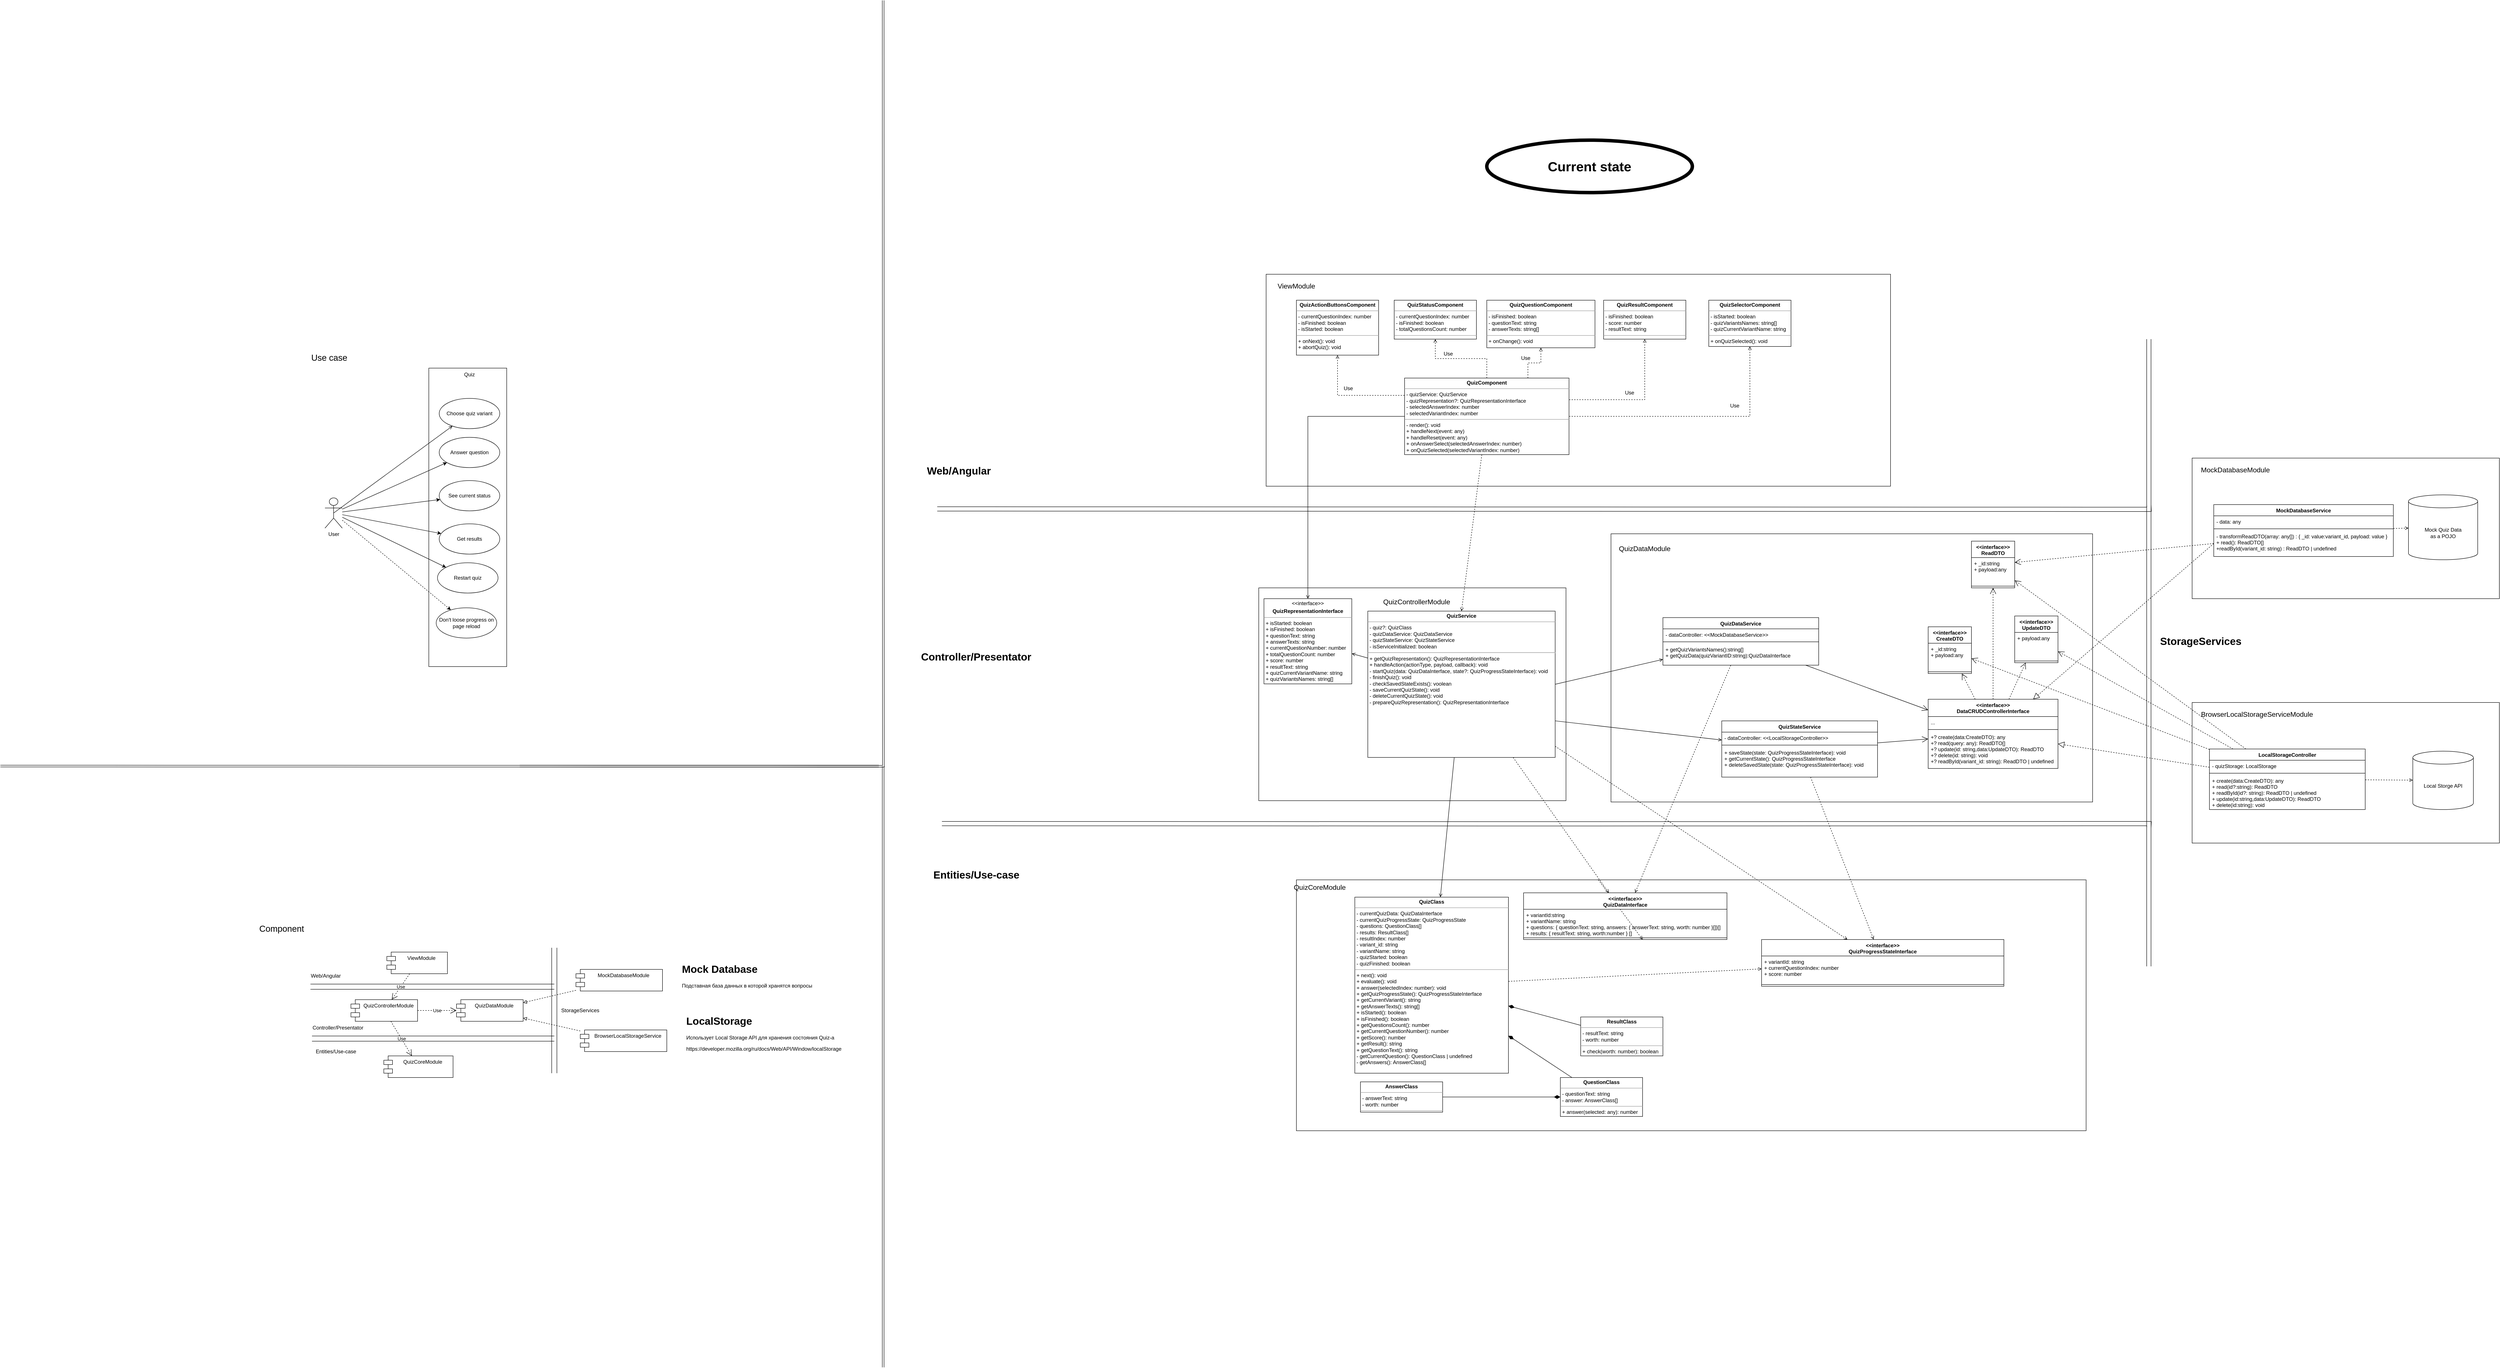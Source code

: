 <mxfile version="16.0.2" type="device"><diagram id="C5RBs43oDa-KdzZeNtuy" name="Page-1"><mxGraphModel dx="5511" dy="4924" grid="1" gridSize="10" guides="1" tooltips="1" connect="1" arrows="1" fold="1" page="1" pageScale="1" pageWidth="827" pageHeight="1169" math="0" shadow="0"><root><mxCell id="WIyWlLk6GJQsqaUBKTNV-0"/><mxCell id="WIyWlLk6GJQsqaUBKTNV-1" parent="WIyWlLk6GJQsqaUBKTNV-0"/><mxCell id="krKMN-27ZoeedtAqMsx0-0" value="" style="rounded=0;whiteSpace=wrap;html=1;fillColor=none;" parent="WIyWlLk6GJQsqaUBKTNV-1" vertex="1"><mxGeometry x="1795" y="703" width="1825" height="580" as="geometry"/></mxCell><mxCell id="zUhXI33VzuTcigLfl5Ie-4" value="" style="html=1;" parent="WIyWlLk6GJQsqaUBKTNV-1" vertex="1"><mxGeometry x="-210" y="-480" width="180" height="690" as="geometry"/></mxCell><mxCell id="fDNVOTHXkjGpFK7eeOmZ-2" style="rounded=0;orthogonalLoop=1;jettySize=auto;html=1;" parent="WIyWlLk6GJQsqaUBKTNV-1" source="zUhXI33VzuTcigLfl5Ie-1" target="fDNVOTHXkjGpFK7eeOmZ-1" edge="1"><mxGeometry relative="1" as="geometry"/></mxCell><mxCell id="fDNVOTHXkjGpFK7eeOmZ-4" style="edgeStyle=none;rounded=0;orthogonalLoop=1;jettySize=auto;html=1;endArrow=classic;endFill=1;" parent="WIyWlLk6GJQsqaUBKTNV-1" source="zUhXI33VzuTcigLfl5Ie-1" target="fDNVOTHXkjGpFK7eeOmZ-3" edge="1"><mxGeometry relative="1" as="geometry"/></mxCell><mxCell id="fDNVOTHXkjGpFK7eeOmZ-6" style="edgeStyle=none;rounded=0;orthogonalLoop=1;jettySize=auto;html=1;endArrow=classic;endFill=1;" parent="WIyWlLk6GJQsqaUBKTNV-1" source="zUhXI33VzuTcigLfl5Ie-1" target="fDNVOTHXkjGpFK7eeOmZ-5" edge="1"><mxGeometry relative="1" as="geometry"/></mxCell><mxCell id="fDNVOTHXkjGpFK7eeOmZ-37" style="edgeStyle=none;rounded=0;orthogonalLoop=1;jettySize=auto;html=1;exitX=0.5;exitY=0.5;exitDx=0;exitDy=0;exitPerimeter=0;fontSize=12;endArrow=open;endFill=0;" parent="WIyWlLk6GJQsqaUBKTNV-1" source="zUhXI33VzuTcigLfl5Ie-1" target="fDNVOTHXkjGpFK7eeOmZ-36" edge="1"><mxGeometry relative="1" as="geometry"/></mxCell><mxCell id="zUhXI33VzuTcigLfl5Ie-1" value="User" style="shape=umlActor;verticalLabelPosition=bottom;verticalAlign=top;html=1;" parent="WIyWlLk6GJQsqaUBKTNV-1" vertex="1"><mxGeometry x="-450" y="-180" width="40" height="70" as="geometry"/></mxCell><mxCell id="zUhXI33VzuTcigLfl5Ie-5" value="Quiz" style="text;html=1;strokeColor=none;fillColor=none;align=center;verticalAlign=middle;whiteSpace=wrap;rounded=0;" parent="WIyWlLk6GJQsqaUBKTNV-1" vertex="1"><mxGeometry x="-146" y="-480" width="60" height="30" as="geometry"/></mxCell><mxCell id="zUhXI33VzuTcigLfl5Ie-6" value="Answer question" style="ellipse;whiteSpace=wrap;html=1;" parent="WIyWlLk6GJQsqaUBKTNV-1" vertex="1"><mxGeometry x="-186" y="-320" width="140" height="70" as="geometry"/></mxCell><mxCell id="zUhXI33VzuTcigLfl5Ie-10" style="rounded=0;orthogonalLoop=1;jettySize=auto;html=1;endArrow=classic;endFill=1;" parent="WIyWlLk6GJQsqaUBKTNV-1" source="zUhXI33VzuTcigLfl5Ie-1" target="zUhXI33VzuTcigLfl5Ie-6" edge="1"><mxGeometry relative="1" as="geometry"/></mxCell><mxCell id="zUhXI33VzuTcigLfl5Ie-13" value="Use case" style="text;html=1;strokeColor=none;fillColor=none;align=center;verticalAlign=middle;whiteSpace=wrap;rounded=0;fontSize=20;" parent="WIyWlLk6GJQsqaUBKTNV-1" vertex="1"><mxGeometry x="-510" y="-520" width="140" height="30" as="geometry"/></mxCell><mxCell id="zUhXI33VzuTcigLfl5Ie-14" value="" style="shape=link;html=1;rounded=0;fontSize=20;endArrow=open;endFill=0;width=-4;" parent="WIyWlLk6GJQsqaUBKTNV-1" edge="1"><mxGeometry width="100" relative="1" as="geometry"><mxPoint y="440" as="sourcePoint"/><mxPoint x="830" y="440" as="targetPoint"/></mxGeometry></mxCell><mxCell id="zUhXI33VzuTcigLfl5Ie-15" value="" style="shape=link;html=1;rounded=0;fontSize=20;endArrow=open;endFill=0;width=4;edgeStyle=orthogonalEdgeStyle;" parent="WIyWlLk6GJQsqaUBKTNV-1" edge="1"><mxGeometry width="100" relative="1" as="geometry"><mxPoint x="-1200" y="440" as="sourcePoint"/><mxPoint x="840" y="-1330" as="targetPoint"/></mxGeometry></mxCell><mxCell id="zUhXI33VzuTcigLfl5Ie-16" value="Component" style="text;html=1;strokeColor=none;fillColor=none;align=center;verticalAlign=middle;whiteSpace=wrap;rounded=0;fontSize=20;" parent="WIyWlLk6GJQsqaUBKTNV-1" vertex="1"><mxGeometry x="-620" y="800" width="140" height="30" as="geometry"/></mxCell><mxCell id="zUhXI33VzuTcigLfl5Ie-17" value="QuizCoreModule" style="shape=module;align=left;spacingLeft=20;align=center;verticalAlign=top;" parent="WIyWlLk6GJQsqaUBKTNV-1" vertex="1"><mxGeometry x="-314" y="1110" width="160" height="50" as="geometry"/></mxCell><mxCell id="zUhXI33VzuTcigLfl5Ie-18" value="QuizControllerModule" style="shape=module;align=left;spacingLeft=20;align=center;verticalAlign=top;" parent="WIyWlLk6GJQsqaUBKTNV-1" vertex="1"><mxGeometry x="-390" y="980" width="154" height="50" as="geometry"/></mxCell><mxCell id="zUhXI33VzuTcigLfl5Ie-19" value="ViewModule" style="shape=module;align=left;spacingLeft=20;align=center;verticalAlign=top;" parent="WIyWlLk6GJQsqaUBKTNV-1" vertex="1"><mxGeometry x="-307" y="870" width="140" height="50" as="geometry"/></mxCell><mxCell id="zUhXI33VzuTcigLfl5Ie-20" value="Entities/Use-case" style="text;html=1;align=center;verticalAlign=middle;resizable=0;points=[];autosize=1;strokeColor=none;fillColor=none;" parent="WIyWlLk6GJQsqaUBKTNV-1" vertex="1"><mxGeometry x="-480" y="1090" width="110" height="20" as="geometry"/></mxCell><mxCell id="zUhXI33VzuTcigLfl5Ie-21" value="Controller/Presentator" style="text;html=1;strokeColor=none;fillColor=none;align=center;verticalAlign=middle;whiteSpace=wrap;rounded=0;" parent="WIyWlLk6GJQsqaUBKTNV-1" vertex="1"><mxGeometry x="-450" y="1030" width="60" height="30" as="geometry"/></mxCell><mxCell id="zUhXI33VzuTcigLfl5Ie-22" value="Web/Angular" style="text;html=1;strokeColor=none;fillColor=none;align=center;verticalAlign=middle;whiteSpace=wrap;rounded=0;" parent="WIyWlLk6GJQsqaUBKTNV-1" vertex="1"><mxGeometry x="-478.5" y="910" width="60" height="30" as="geometry"/></mxCell><mxCell id="zUhXI33VzuTcigLfl5Ie-25" value="Use" style="endArrow=open;endSize=12;dashed=1;html=1;rounded=0;" parent="WIyWlLk6GJQsqaUBKTNV-1" source="zUhXI33VzuTcigLfl5Ie-19" target="zUhXI33VzuTcigLfl5Ie-18" edge="1"><mxGeometry width="160" relative="1" as="geometry"><mxPoint x="-313.5" y="1100" as="sourcePoint"/><mxPoint x="-205.5" y="980" as="targetPoint"/></mxGeometry></mxCell><mxCell id="zUhXI33VzuTcigLfl5Ie-26" value="Use" style="endArrow=open;endSize=12;dashed=1;html=1;rounded=0;" parent="WIyWlLk6GJQsqaUBKTNV-1" source="zUhXI33VzuTcigLfl5Ie-18" target="zUhXI33VzuTcigLfl5Ie-17" edge="1"><mxGeometry width="160" relative="1" as="geometry"><mxPoint x="-209.5" y="1030" as="sourcePoint"/><mxPoint x="-196" y="990" as="targetPoint"/><mxPoint as="offset"/></mxGeometry></mxCell><mxCell id="zUhXI33VzuTcigLfl5Ie-27" value="" style="shape=link;html=1;rounded=0;fontSize=20;endArrow=open;endFill=0;edgeStyle=orthogonalEdgeStyle;width=12;" parent="WIyWlLk6GJQsqaUBKTNV-1" edge="1"><mxGeometry width="100" relative="1" as="geometry"><mxPoint x="-483.5" y="950" as="sourcePoint"/><mxPoint x="80" y="950" as="targetPoint"/></mxGeometry></mxCell><mxCell id="zUhXI33VzuTcigLfl5Ie-28" value="" style="shape=link;html=1;rounded=0;fontSize=20;endArrow=open;endFill=0;edgeStyle=orthogonalEdgeStyle;width=12;" parent="WIyWlLk6GJQsqaUBKTNV-1" edge="1"><mxGeometry width="100" relative="1" as="geometry"><mxPoint x="-480" y="1070" as="sourcePoint"/><mxPoint x="80" y="1070" as="targetPoint"/></mxGeometry></mxCell><mxCell id="zUhXI33VzuTcigLfl5Ie-29" value="" style="shape=link;html=1;rounded=0;fontSize=20;endArrow=open;endFill=0;edgeStyle=orthogonalEdgeStyle;" parent="WIyWlLk6GJQsqaUBKTNV-1" edge="1"><mxGeometry width="100" relative="1" as="geometry"><mxPoint x="840" y="1830" as="sourcePoint"/><mxPoint x="840" y="440" as="targetPoint"/></mxGeometry></mxCell><mxCell id="fDNVOTHXkjGpFK7eeOmZ-1" value="Get results" style="ellipse;whiteSpace=wrap;html=1;" parent="WIyWlLk6GJQsqaUBKTNV-1" vertex="1"><mxGeometry x="-186" y="-120" width="140" height="70" as="geometry"/></mxCell><mxCell id="fDNVOTHXkjGpFK7eeOmZ-3" value="See current status" style="ellipse;whiteSpace=wrap;html=1;" parent="WIyWlLk6GJQsqaUBKTNV-1" vertex="1"><mxGeometry x="-186" y="-220" width="140" height="70" as="geometry"/></mxCell><mxCell id="fDNVOTHXkjGpFK7eeOmZ-5" value="Restart quiz" style="ellipse;whiteSpace=wrap;html=1;" parent="WIyWlLk6GJQsqaUBKTNV-1" vertex="1"><mxGeometry x="-190" y="-30" width="140" height="70" as="geometry"/></mxCell><mxCell id="fDNVOTHXkjGpFK7eeOmZ-10" value="" style="shape=link;html=1;rounded=0;endArrow=classic;endFill=1;width=12;" parent="WIyWlLk6GJQsqaUBKTNV-1" edge="1"><mxGeometry width="100" relative="1" as="geometry"><mxPoint x="80" y="860" as="sourcePoint"/><mxPoint x="80" y="1150" as="targetPoint"/></mxGeometry></mxCell><mxCell id="fDNVOTHXkjGpFK7eeOmZ-17" value="QuizDataModule" style="shape=module;align=left;spacingLeft=20;align=center;verticalAlign=top;fillColor=#FFFFFF;" parent="WIyWlLk6GJQsqaUBKTNV-1" vertex="1"><mxGeometry x="-146" y="980" width="154" height="50" as="geometry"/></mxCell><mxCell id="fDNVOTHXkjGpFK7eeOmZ-19" value="Use" style="endArrow=open;endSize=12;dashed=1;html=1;rounded=0;" parent="WIyWlLk6GJQsqaUBKTNV-1" source="zUhXI33VzuTcigLfl5Ie-18" target="fDNVOTHXkjGpFK7eeOmZ-17" edge="1"><mxGeometry width="160" relative="1" as="geometry"><mxPoint x="-244.273" y="930" as="sourcePoint"/><mxPoint x="-285.727" y="990" as="targetPoint"/></mxGeometry></mxCell><mxCell id="fDNVOTHXkjGpFK7eeOmZ-31" style="edgeStyle=none;rounded=0;orthogonalLoop=1;jettySize=auto;html=1;fontSize=24;endArrow=block;endFill=0;dashed=1;" parent="WIyWlLk6GJQsqaUBKTNV-1" source="fDNVOTHXkjGpFK7eeOmZ-30" target="fDNVOTHXkjGpFK7eeOmZ-17" edge="1"><mxGeometry relative="1" as="geometry"/></mxCell><mxCell id="fDNVOTHXkjGpFK7eeOmZ-30" value="MockDatabaseModule" style="shape=module;align=left;spacingLeft=20;align=center;verticalAlign=top;fillColor=#FFFFFF;" parent="WIyWlLk6GJQsqaUBKTNV-1" vertex="1"><mxGeometry x="130" y="910" width="200" height="50" as="geometry"/></mxCell><mxCell id="fDNVOTHXkjGpFK7eeOmZ-35" value="&lt;h1&gt;Mock Database&lt;/h1&gt;&lt;p&gt;Подставная база данных в которой хранятся вопросы&lt;/p&gt;" style="text;html=1;strokeColor=none;fillColor=none;spacing=5;spacingTop=-20;whiteSpace=wrap;overflow=hidden;rounded=0;fontSize=12;" parent="WIyWlLk6GJQsqaUBKTNV-1" vertex="1"><mxGeometry x="370" y="890" width="540" height="120" as="geometry"/></mxCell><mxCell id="fDNVOTHXkjGpFK7eeOmZ-36" value="Choose quiz variant" style="ellipse;whiteSpace=wrap;html=1;fillColor=#FFFFFF;" parent="WIyWlLk6GJQsqaUBKTNV-1" vertex="1"><mxGeometry x="-186" y="-410" width="140" height="70" as="geometry"/></mxCell><mxCell id="krKMN-27ZoeedtAqMsx0-1" value="" style="rounded=0;whiteSpace=wrap;html=1;fillColor=none;" parent="WIyWlLk6GJQsqaUBKTNV-1" vertex="1"><mxGeometry x="1708" y="28" width="710" height="492" as="geometry"/></mxCell><mxCell id="krKMN-27ZoeedtAqMsx0-2" value="" style="rounded=0;whiteSpace=wrap;html=1;fillColor=none;" parent="WIyWlLk6GJQsqaUBKTNV-1" vertex="1"><mxGeometry x="1725" y="-697" width="1443" height="490" as="geometry"/></mxCell><mxCell id="krKMN-27ZoeedtAqMsx0-3" value="&lt;p style=&quot;margin: 0px ; margin-top: 4px ; text-align: center&quot;&gt;&lt;b&gt;QuizActionButtonsComponent&lt;/b&gt;&lt;/p&gt;&lt;hr size=&quot;1&quot;&gt;&lt;p style=&quot;margin: 0px ; margin-left: 4px&quot;&gt;- currentQuestionIndex: number&lt;/p&gt;&lt;p style=&quot;margin: 0px ; margin-left: 4px&quot;&gt;- isFinished: boolean&lt;/p&gt;&lt;p style=&quot;margin: 0px ; margin-left: 4px&quot;&gt;- isStarted: boolean&lt;/p&gt;&lt;hr size=&quot;1&quot;&gt;&lt;p style=&quot;margin: 0px ; margin-left: 4px&quot;&gt;+ onNext(): void&lt;br&gt;&lt;/p&gt;&lt;p style=&quot;margin: 0px ; margin-left: 4px&quot;&gt;+ abortQuiz(): void&lt;/p&gt;" style="verticalAlign=top;align=left;overflow=fill;fontSize=12;fontFamily=Helvetica;html=1;rounded=0;" parent="WIyWlLk6GJQsqaUBKTNV-1" vertex="1"><mxGeometry x="1795" y="-637" width="190" height="127" as="geometry"/></mxCell><mxCell id="krKMN-27ZoeedtAqMsx0-4" value="&lt;p style=&quot;margin: 0px ; margin-top: 4px ; text-align: center&quot;&gt;&lt;b&gt;QuizStatusComponent&lt;/b&gt;&lt;/p&gt;&lt;hr size=&quot;1&quot;&gt;&lt;p style=&quot;margin: 0px ; margin-left: 4px&quot;&gt;- currentQuestionIndex: number&lt;/p&gt;&lt;p style=&quot;margin: 0px ; margin-left: 4px&quot;&gt;- isFinished: boolean&lt;/p&gt;&lt;p style=&quot;margin: 0px ; margin-left: 4px&quot;&gt;- totalQuestionsCount: number&lt;/p&gt;&lt;hr size=&quot;1&quot;&gt;&lt;p style=&quot;margin: 0px ; margin-left: 4px&quot;&gt;&lt;br&gt;&lt;/p&gt;" style="verticalAlign=top;align=left;overflow=fill;fontSize=12;fontFamily=Helvetica;html=1;rounded=0;" parent="WIyWlLk6GJQsqaUBKTNV-1" vertex="1"><mxGeometry x="2021" y="-637" width="190" height="90" as="geometry"/></mxCell><mxCell id="krKMN-27ZoeedtAqMsx0-5" value="&lt;p style=&quot;margin: 0px ; margin-top: 4px ; text-align: center&quot;&gt;&lt;b&gt;QuizQuestionComponent&lt;/b&gt;&lt;/p&gt;&lt;hr size=&quot;1&quot;&gt;&lt;p style=&quot;margin: 0px ; margin-left: 4px&quot;&gt;&lt;span&gt;- isFinished: boolean&lt;/span&gt;&lt;br&gt;&lt;/p&gt;&lt;p style=&quot;margin: 0px ; margin-left: 4px&quot;&gt;&lt;span&gt;- questionText: string&lt;/span&gt;&lt;/p&gt;&lt;p style=&quot;margin: 0px ; margin-left: 4px&quot;&gt;&lt;span&gt;- answerTexts: string[]&lt;/span&gt;&lt;/p&gt;&lt;hr size=&quot;1&quot;&gt;&lt;p style=&quot;margin: 0px ; margin-left: 4px&quot;&gt;+ onChange(): void&lt;/p&gt;" style="verticalAlign=top;align=left;overflow=fill;fontSize=12;fontFamily=Helvetica;html=1;rounded=0;" parent="WIyWlLk6GJQsqaUBKTNV-1" vertex="1"><mxGeometry x="2235" y="-637" width="250" height="110" as="geometry"/></mxCell><mxCell id="krKMN-27ZoeedtAqMsx0-6" value="&lt;p style=&quot;margin: 0px ; margin-top: 4px ; text-align: center&quot;&gt;&lt;b&gt;QuizResultComponent&lt;/b&gt;&lt;/p&gt;&lt;hr size=&quot;1&quot;&gt;&lt;p style=&quot;margin: 0px ; margin-left: 4px&quot;&gt;&lt;span&gt;- isFinished: boolean&lt;/span&gt;&lt;br&gt;&lt;/p&gt;&lt;p style=&quot;margin: 0px ; margin-left: 4px&quot;&gt;- score: number&lt;/p&gt;&lt;p style=&quot;margin: 0px ; margin-left: 4px&quot;&gt;- resultText: string&lt;/p&gt;&lt;hr size=&quot;1&quot;&gt;&lt;p style=&quot;margin: 0px ; margin-left: 4px&quot;&gt;&lt;br&gt;&lt;/p&gt;" style="verticalAlign=top;align=left;overflow=fill;fontSize=12;fontFamily=Helvetica;html=1;rounded=0;" parent="WIyWlLk6GJQsqaUBKTNV-1" vertex="1"><mxGeometry x="2505" y="-637" width="190" height="90" as="geometry"/></mxCell><mxCell id="krKMN-27ZoeedtAqMsx0-7" style="edgeStyle=orthogonalEdgeStyle;rounded=0;orthogonalLoop=1;jettySize=auto;html=1;fontSize=20;endArrow=open;endFill=0;dashed=1;" parent="WIyWlLk6GJQsqaUBKTNV-1" source="krKMN-27ZoeedtAqMsx0-14" target="krKMN-27ZoeedtAqMsx0-3" edge="1"><mxGeometry relative="1" as="geometry"><Array as="points"><mxPoint x="1890" y="-417"/></Array></mxGeometry></mxCell><mxCell id="krKMN-27ZoeedtAqMsx0-8" style="edgeStyle=orthogonalEdgeStyle;rounded=0;orthogonalLoop=1;jettySize=auto;html=1;entryX=0.5;entryY=1;entryDx=0;entryDy=0;fontSize=20;endArrow=open;endFill=0;dashed=1;" parent="WIyWlLk6GJQsqaUBKTNV-1" source="krKMN-27ZoeedtAqMsx0-14" target="krKMN-27ZoeedtAqMsx0-4" edge="1"><mxGeometry relative="1" as="geometry"/></mxCell><mxCell id="krKMN-27ZoeedtAqMsx0-9" style="edgeStyle=orthogonalEdgeStyle;rounded=0;orthogonalLoop=1;jettySize=auto;html=1;entryX=0.5;entryY=1;entryDx=0;entryDy=0;fontSize=20;endArrow=open;endFill=0;exitX=0.75;exitY=0;exitDx=0;exitDy=0;dashed=1;" parent="WIyWlLk6GJQsqaUBKTNV-1" source="krKMN-27ZoeedtAqMsx0-14" target="krKMN-27ZoeedtAqMsx0-5" edge="1"><mxGeometry relative="1" as="geometry"/></mxCell><mxCell id="krKMN-27ZoeedtAqMsx0-10" style="edgeStyle=orthogonalEdgeStyle;rounded=0;orthogonalLoop=1;jettySize=auto;html=1;entryX=0.5;entryY=1;entryDx=0;entryDy=0;fontSize=20;endArrow=open;endFill=0;dashed=1;" parent="WIyWlLk6GJQsqaUBKTNV-1" source="krKMN-27ZoeedtAqMsx0-14" target="krKMN-27ZoeedtAqMsx0-6" edge="1"><mxGeometry relative="1" as="geometry"><Array as="points"><mxPoint x="2600" y="-407"/></Array></mxGeometry></mxCell><mxCell id="krKMN-27ZoeedtAqMsx0-11" style="edgeStyle=orthogonalEdgeStyle;rounded=0;orthogonalLoop=1;jettySize=auto;html=1;fontSize=20;endArrow=open;endFill=0;" parent="WIyWlLk6GJQsqaUBKTNV-1" source="krKMN-27ZoeedtAqMsx0-14" target="krKMN-27ZoeedtAqMsx0-19" edge="1"><mxGeometry relative="1" as="geometry"/></mxCell><mxCell id="krKMN-27ZoeedtAqMsx0-12" style="rounded=0;orthogonalLoop=1;jettySize=auto;html=1;entryX=0.5;entryY=0;entryDx=0;entryDy=0;fontSize=20;endArrow=open;endFill=0;dashed=1;" parent="WIyWlLk6GJQsqaUBKTNV-1" source="krKMN-27ZoeedtAqMsx0-14" target="krKMN-27ZoeedtAqMsx0-18" edge="1"><mxGeometry relative="1" as="geometry"/></mxCell><mxCell id="krKMN-27ZoeedtAqMsx0-13" style="edgeStyle=orthogonalEdgeStyle;rounded=0;orthogonalLoop=1;jettySize=auto;html=1;exitX=1;exitY=0.5;exitDx=0;exitDy=0;fontSize=12;endArrow=open;endFill=0;dashed=1;" parent="WIyWlLk6GJQsqaUBKTNV-1" source="krKMN-27ZoeedtAqMsx0-14" target="krKMN-27ZoeedtAqMsx0-50" edge="1"><mxGeometry relative="1" as="geometry"/></mxCell><mxCell id="krKMN-27ZoeedtAqMsx0-14" value="&lt;p style=&quot;margin: 0px ; margin-top: 4px ; text-align: center&quot;&gt;&lt;b&gt;QuizComponent&lt;/b&gt;&lt;/p&gt;&lt;hr size=&quot;1&quot;&gt;&lt;p style=&quot;margin: 0px ; margin-left: 4px&quot;&gt;&lt;span&gt;- quizService: QuizService&lt;br&gt;&lt;/span&gt;&lt;/p&gt;&lt;p style=&quot;margin: 0px ; margin-left: 4px&quot;&gt;&lt;span&gt;- quizRepresentation?: QuizRepresentationInterface&lt;/span&gt;&lt;/p&gt;&lt;p style=&quot;margin: 0px ; margin-left: 4px&quot;&gt;&lt;span&gt;- selectedAnswerIndex: number&lt;/span&gt;&lt;/p&gt;&lt;p style=&quot;margin: 0px ; margin-left: 4px&quot;&gt;&lt;span&gt;- selectedVariantIndex: number&lt;/span&gt;&lt;/p&gt;&lt;hr size=&quot;1&quot;&gt;&lt;p style=&quot;margin: 0px ; margin-left: 4px&quot;&gt;- render(): void&lt;/p&gt;&lt;p style=&quot;margin: 0px ; margin-left: 4px&quot;&gt;+ handleNext(event: any)&lt;/p&gt;&lt;p style=&quot;margin: 0px ; margin-left: 4px&quot;&gt;+ handleReset(event: any)&lt;/p&gt;&lt;p style=&quot;margin: 0px ; margin-left: 4px&quot;&gt;+ onAnswerSelect(selectedAnswerIndex: number)&lt;/p&gt;&lt;p style=&quot;margin: 0px ; margin-left: 4px&quot;&gt;+ onQuizSelected(selectedVariantIndex: number)&lt;br&gt;&lt;/p&gt;" style="verticalAlign=top;align=left;overflow=fill;fontSize=12;fontFamily=Helvetica;html=1;rounded=0;" parent="WIyWlLk6GJQsqaUBKTNV-1" vertex="1"><mxGeometry x="2045" y="-457" width="380" height="177" as="geometry"/></mxCell><mxCell id="krKMN-27ZoeedtAqMsx0-15" style="rounded=0;orthogonalLoop=1;jettySize=auto;html=1;fontSize=20;endArrow=open;endFill=0;" parent="WIyWlLk6GJQsqaUBKTNV-1" source="krKMN-27ZoeedtAqMsx0-18" target="krKMN-27ZoeedtAqMsx0-19" edge="1"><mxGeometry relative="1" as="geometry"/></mxCell><mxCell id="krKMN-27ZoeedtAqMsx0-16" style="rounded=0;orthogonalLoop=1;jettySize=auto;html=1;fontSize=20;endArrow=open;endFill=0;" parent="WIyWlLk6GJQsqaUBKTNV-1" source="krKMN-27ZoeedtAqMsx0-18" target="krKMN-27ZoeedtAqMsx0-22" edge="1"><mxGeometry relative="1" as="geometry"><mxPoint x="2223.76" y="383" as="sourcePoint"/></mxGeometry></mxCell><mxCell id="krKMN-27ZoeedtAqMsx0-17" style="edgeStyle=none;rounded=0;orthogonalLoop=1;jettySize=auto;html=1;exitX=1;exitY=0.5;exitDx=0;exitDy=0;fontSize=24;endArrow=open;endFill=0;" parent="WIyWlLk6GJQsqaUBKTNV-1" source="krKMN-27ZoeedtAqMsx0-18" target="krKMN-27ZoeedtAqMsx0-45" edge="1"><mxGeometry relative="1" as="geometry"><mxPoint x="2555.96" y="148.01" as="targetPoint"/></mxGeometry></mxCell><mxCell id="FVsRQWRurBX7D8daDaqV-29" style="rounded=0;orthogonalLoop=1;jettySize=auto;html=1;exitX=1;exitY=0.75;exitDx=0;exitDy=0;startArrow=none;startFill=0;endArrow=open;endFill=0;" parent="WIyWlLk6GJQsqaUBKTNV-1" source="krKMN-27ZoeedtAqMsx0-18" target="FVsRQWRurBX7D8daDaqV-11" edge="1"><mxGeometry relative="1" as="geometry"/></mxCell><mxCell id="krKMN-27ZoeedtAqMsx0-18" value="&lt;p style=&quot;margin: 0px ; margin-top: 4px ; text-align: center&quot;&gt;&lt;b&gt;QuizService&lt;/b&gt;&lt;/p&gt;&lt;hr size=&quot;1&quot;&gt;&lt;p style=&quot;margin: 0px ; margin-left: 4px&quot;&gt;&lt;span&gt;- quiz?: QuizClass&lt;/span&gt;&lt;/p&gt;&lt;p style=&quot;margin: 0px ; margin-left: 4px&quot;&gt;&lt;span&gt;- quizDataService: QuizDataService&lt;/span&gt;&lt;/p&gt;&lt;p style=&quot;margin: 0px ; margin-left: 4px&quot;&gt;&lt;span&gt;- quizStateService: QuizStateService&lt;/span&gt;&lt;/p&gt;&lt;p style=&quot;margin: 0px ; margin-left: 4px&quot;&gt;&lt;span&gt;- isServiceInitialized: boolean&lt;/span&gt;&lt;/p&gt;&lt;hr&gt;&lt;p style=&quot;margin: 0px ; margin-left: 4px&quot;&gt;&lt;span&gt;+ getQuizRepresentation(): QuizRepresentationInterface&lt;/span&gt;&lt;br&gt;&lt;/p&gt;&lt;p style=&quot;margin: 0px ; margin-left: 4px&quot;&gt;+ handleAction(actionType, payload, callback): void&lt;/p&gt;&lt;p style=&quot;margin: 0px ; margin-left: 4px&quot;&gt;- startQuiz(data: QuizDataInterface, state?: QuizProgressStateInterface): void&lt;/p&gt;&lt;p style=&quot;margin: 0px ; margin-left: 4px&quot;&gt;- finishQuiz(): void&lt;/p&gt;&lt;p style=&quot;margin: 0px ; margin-left: 4px&quot;&gt;- checkSavedStateExists(): voolean&lt;/p&gt;&lt;p style=&quot;margin: 0px ; margin-left: 4px&quot;&gt;- saveCurrentQuizState(): void&lt;/p&gt;&lt;p style=&quot;margin: 0px ; margin-left: 4px&quot;&gt;- deleteCurrentQuizState(): void&lt;/p&gt;&lt;p style=&quot;margin: 0px ; margin-left: 4px&quot;&gt;- prepareQuizRepresentation(): QuizRepresentationInterface&lt;/p&gt;&lt;p style=&quot;margin: 0px ; margin-left: 4px&quot;&gt;&lt;br&gt;&lt;/p&gt;" style="verticalAlign=top;align=left;overflow=fill;fontSize=12;fontFamily=Helvetica;html=1;rounded=0;" parent="WIyWlLk6GJQsqaUBKTNV-1" vertex="1"><mxGeometry x="1960" y="81.75" width="433" height="338.25" as="geometry"/></mxCell><mxCell id="krKMN-27ZoeedtAqMsx0-19" value="&lt;p style=&quot;margin: 0px ; margin-top: 4px ; text-align: center&quot;&gt;&amp;lt;&amp;lt;interface&amp;gt;&amp;gt;&lt;/p&gt;&lt;p style=&quot;margin: 0px ; margin-top: 4px ; text-align: center&quot;&gt;&lt;b&gt;QuizRepresentationInterface&lt;/b&gt;&lt;/p&gt;&lt;hr size=&quot;1&quot;&gt;&lt;p style=&quot;margin: 0px ; margin-left: 4px&quot;&gt;+ isStarted: boolean&lt;/p&gt;&lt;p style=&quot;margin: 0px ; margin-left: 4px&quot;&gt;+ isFinished: boolean&lt;/p&gt;&lt;p style=&quot;margin: 0px ; margin-left: 4px&quot;&gt;+ questionText: string&lt;/p&gt;&lt;p style=&quot;margin: 0px ; margin-left: 4px&quot;&gt;+ answerTexts: string&lt;/p&gt;&lt;p style=&quot;margin: 0px ; margin-left: 4px&quot;&gt;+ currentQuestionNumber: number&lt;/p&gt;&lt;p style=&quot;margin: 0px ; margin-left: 4px&quot;&gt;+ totalQuestionCount: number&lt;/p&gt;&lt;p style=&quot;margin: 0px ; margin-left: 4px&quot;&gt;+ score: number&lt;/p&gt;&lt;p style=&quot;margin: 0px ; margin-left: 4px&quot;&gt;+ resultText: string&lt;/p&gt;&lt;p style=&quot;margin: 0px ; margin-left: 4px&quot;&gt;+ quizCurrentVariantName: string&lt;/p&gt;&lt;p style=&quot;margin: 0px ; margin-left: 4px&quot;&gt;+ quizVariantsNames: string[]&lt;/p&gt;&lt;hr size=&quot;1&quot;&gt;&lt;p style=&quot;margin: 0px ; margin-left: 4px&quot;&gt;&lt;br&gt;&lt;/p&gt;" style="verticalAlign=top;align=left;overflow=fill;fontSize=12;fontFamily=Helvetica;html=1;rounded=0;" parent="WIyWlLk6GJQsqaUBKTNV-1" vertex="1"><mxGeometry x="1720" y="53" width="203" height="197" as="geometry"/></mxCell><mxCell id="krKMN-27ZoeedtAqMsx0-20" style="edgeStyle=none;rounded=0;orthogonalLoop=1;jettySize=auto;html=1;fontSize=12;endArrow=open;endFill=0;dashed=1;startArrow=none;" parent="WIyWlLk6GJQsqaUBKTNV-1" source="krKMN-27ZoeedtAqMsx0-0" target="krKMN-27ZoeedtAqMsx0-42" edge="1"><mxGeometry relative="1" as="geometry"/></mxCell><mxCell id="krKMN-27ZoeedtAqMsx0-21" style="edgeStyle=none;rounded=0;orthogonalLoop=1;jettySize=auto;html=1;fontSize=12;startArrow=diamondThin;startFill=1;endArrow=none;endFill=0;startSize=12;endSize=12;" parent="WIyWlLk6GJQsqaUBKTNV-1" source="krKMN-27ZoeedtAqMsx0-22" target="krKMN-27ZoeedtAqMsx0-23" edge="1"><mxGeometry relative="1" as="geometry"/></mxCell><mxCell id="krKMN-27ZoeedtAqMsx0-22" value="&lt;p style=&quot;margin: 0px ; margin-top: 4px ; text-align: center&quot;&gt;&lt;b&gt;QuizClass&lt;/b&gt;&lt;/p&gt;&lt;hr size=&quot;1&quot;&gt;&lt;p style=&quot;margin: 0px ; margin-left: 4px&quot;&gt;- currentQuizData: QuizDataInterface&lt;/p&gt;&lt;p style=&quot;margin: 0px ; margin-left: 4px&quot;&gt;- currentQuizProgressState: QuizProgressState&lt;br&gt;&lt;/p&gt;&lt;p style=&quot;margin: 0px ; margin-left: 4px&quot;&gt;- questions: QuestionClass[]&lt;/p&gt;&lt;p style=&quot;margin: 0px ; margin-left: 4px&quot;&gt;- results: ResultClass[]&lt;/p&gt;&lt;p style=&quot;margin: 0px ; margin-left: 4px&quot;&gt;- resultIndex: number&lt;/p&gt;&lt;p style=&quot;margin: 0px ; margin-left: 4px&quot;&gt;- variant_id: string&lt;/p&gt;&lt;p style=&quot;margin: 0px ; margin-left: 4px&quot;&gt;- variantName: string&lt;/p&gt;&lt;p style=&quot;margin: 0px ; margin-left: 4px&quot;&gt;- quizStarted: boolean&lt;/p&gt;&lt;p style=&quot;margin: 0px ; margin-left: 4px&quot;&gt;- quizFinished: boolean&lt;/p&gt;&lt;hr size=&quot;1&quot;&gt;&lt;p style=&quot;margin: 0px ; margin-left: 4px&quot;&gt;+ next(): void&lt;/p&gt;&lt;p style=&quot;margin: 0px ; margin-left: 4px&quot;&gt;+ evaluate(): void&lt;/p&gt;&lt;p style=&quot;margin: 0px ; margin-left: 4px&quot;&gt;+ answer(selectedIndex: number): void&lt;/p&gt;&lt;p style=&quot;margin: 0px ; margin-left: 4px&quot;&gt;+ getQuizProgressState(): QuizProgressStateInterface&lt;/p&gt;&lt;p style=&quot;margin: 0px ; margin-left: 4px&quot;&gt;+ getCurrentVariant(): string&lt;/p&gt;&lt;p style=&quot;margin: 0px ; margin-left: 4px&quot;&gt;+ getAnswerTexts(): string[]&lt;/p&gt;&lt;p style=&quot;margin: 0px ; margin-left: 4px&quot;&gt;+ isStarted(): boolean&lt;/p&gt;&lt;p style=&quot;margin: 0px ; margin-left: 4px&quot;&gt;+ isFinished(): boolean&lt;/p&gt;&lt;p style=&quot;margin: 0px ; margin-left: 4px&quot;&gt;+ getQuestionsCount(): number&lt;/p&gt;&lt;p style=&quot;margin: 0px ; margin-left: 4px&quot;&gt;+ getCurrentQuestionNumber(): number&lt;/p&gt;&lt;p style=&quot;margin: 0px ; margin-left: 4px&quot;&gt;+ getScore(): number&lt;/p&gt;&lt;p style=&quot;margin: 0px ; margin-left: 4px&quot;&gt;+ getResult(): string&lt;/p&gt;&lt;p style=&quot;margin: 0px ; margin-left: 4px&quot;&gt;+ getQuestionText(): string&lt;/p&gt;&lt;p style=&quot;margin: 0px ; margin-left: 4px&quot;&gt;- getCurrentQuestion(): QuestionClass | undefined&lt;/p&gt;&lt;p style=&quot;margin: 0px ; margin-left: 4px&quot;&gt;- getAnswers(): AnswerClass[]&lt;br&gt;&lt;/p&gt;" style="verticalAlign=top;align=left;overflow=fill;fontSize=12;fontFamily=Helvetica;html=1;rounded=0;" parent="WIyWlLk6GJQsqaUBKTNV-1" vertex="1"><mxGeometry x="1930" y="743" width="355" height="407" as="geometry"/></mxCell><mxCell id="krKMN-27ZoeedtAqMsx0-23" value="&lt;p style=&quot;margin: 0px ; margin-top: 4px ; text-align: center&quot;&gt;&lt;b&gt;QuestionClass&lt;/b&gt;&lt;/p&gt;&lt;hr size=&quot;1&quot;&gt;&lt;p style=&quot;margin: 0px ; margin-left: 4px&quot;&gt;- questionText: string&lt;/p&gt;&lt;p style=&quot;margin: 0px ; margin-left: 4px&quot;&gt;- answer: AnswerClass[]&lt;/p&gt;&lt;hr size=&quot;1&quot;&gt;&lt;p style=&quot;margin: 0px ; margin-left: 4px&quot;&gt;+ answer(selected: any): number&lt;/p&gt;" style="verticalAlign=top;align=left;overflow=fill;fontSize=12;fontFamily=Helvetica;html=1;rounded=0;" parent="WIyWlLk6GJQsqaUBKTNV-1" vertex="1"><mxGeometry x="2405" y="1160" width="190" height="90" as="geometry"/></mxCell><mxCell id="krKMN-27ZoeedtAqMsx0-24" style="rounded=0;orthogonalLoop=1;jettySize=auto;html=1;fontSize=20;endArrow=none;endFill=0;exitX=0;exitY=0.5;exitDx=0;exitDy=0;startArrow=diamondThin;startFill=1;startSize=12;" parent="WIyWlLk6GJQsqaUBKTNV-1" source="krKMN-27ZoeedtAqMsx0-23" target="krKMN-27ZoeedtAqMsx0-25" edge="1"><mxGeometry relative="1" as="geometry"/></mxCell><mxCell id="krKMN-27ZoeedtAqMsx0-25" value="&lt;p style=&quot;margin: 0px ; margin-top: 4px ; text-align: center&quot;&gt;&lt;b&gt;AnswerClass&lt;/b&gt;&lt;/p&gt;&lt;hr size=&quot;1&quot;&gt;&lt;p style=&quot;margin: 0px ; margin-left: 4px&quot;&gt;- answerText: string&lt;br&gt;&lt;/p&gt;&lt;p style=&quot;margin: 0px ; margin-left: 4px&quot;&gt;- worth: number&lt;/p&gt;&lt;hr size=&quot;1&quot;&gt;&lt;p style=&quot;margin: 0px ; margin-left: 4px&quot;&gt;&lt;br&gt;&lt;/p&gt;" style="verticalAlign=top;align=left;overflow=fill;fontSize=12;fontFamily=Helvetica;html=1;rounded=0;" parent="WIyWlLk6GJQsqaUBKTNV-1" vertex="1"><mxGeometry x="1943" y="1170" width="190" height="70" as="geometry"/></mxCell><mxCell id="krKMN-27ZoeedtAqMsx0-26" style="rounded=0;orthogonalLoop=1;jettySize=auto;html=1;fontSize=20;endArrow=none;endFill=0;startArrow=diamondThin;startFill=1;startSize=12;" parent="WIyWlLk6GJQsqaUBKTNV-1" source="krKMN-27ZoeedtAqMsx0-22" target="krKMN-27ZoeedtAqMsx0-27" edge="1"><mxGeometry relative="1" as="geometry"/></mxCell><mxCell id="krKMN-27ZoeedtAqMsx0-27" value="&lt;p style=&quot;margin: 0px ; margin-top: 4px ; text-align: center&quot;&gt;&lt;b&gt;ResultClass&lt;/b&gt;&lt;/p&gt;&lt;hr size=&quot;1&quot;&gt;&lt;p style=&quot;margin: 0px ; margin-left: 4px&quot;&gt;- resultText: string&lt;br&gt;&lt;/p&gt;&lt;p style=&quot;margin: 0px ; margin-left: 4px&quot;&gt;- worth: number&lt;/p&gt;&lt;hr size=&quot;1&quot;&gt;&lt;p style=&quot;margin: 0px ; margin-left: 4px&quot;&gt;+ check(worth: number): boolean&lt;/p&gt;" style="verticalAlign=top;align=left;overflow=fill;fontSize=12;fontFamily=Helvetica;html=1;rounded=0;" parent="WIyWlLk6GJQsqaUBKTNV-1" vertex="1"><mxGeometry x="2452" y="1020" width="190" height="90" as="geometry"/></mxCell><mxCell id="krKMN-27ZoeedtAqMsx0-28" value="&lt;font style=&quot;font-size: 12px&quot;&gt;Use&lt;/font&gt;" style="text;html=1;strokeColor=none;fillColor=none;align=center;verticalAlign=middle;whiteSpace=wrap;rounded=0;fontSize=20;rotation=0;" parent="WIyWlLk6GJQsqaUBKTNV-1" vertex="1"><mxGeometry x="1885" y="-447" width="60" height="20" as="geometry"/></mxCell><mxCell id="krKMN-27ZoeedtAqMsx0-29" value="&lt;font style=&quot;font-size: 12px&quot;&gt;Use&lt;/font&gt;" style="text;html=1;strokeColor=none;fillColor=none;align=center;verticalAlign=middle;whiteSpace=wrap;rounded=0;fontSize=20;rotation=0;" parent="WIyWlLk6GJQsqaUBKTNV-1" vertex="1"><mxGeometry x="2116" y="-527" width="60" height="20" as="geometry"/></mxCell><mxCell id="krKMN-27ZoeedtAqMsx0-30" value="&lt;font style=&quot;font-size: 12px&quot;&gt;Use&lt;/font&gt;" style="text;html=1;strokeColor=none;fillColor=none;align=center;verticalAlign=middle;whiteSpace=wrap;rounded=0;fontSize=20;rotation=0;" parent="WIyWlLk6GJQsqaUBKTNV-1" vertex="1"><mxGeometry x="2295" y="-517" width="60" height="20" as="geometry"/></mxCell><mxCell id="krKMN-27ZoeedtAqMsx0-31" value="&lt;font style=&quot;font-size: 12px&quot;&gt;Use&lt;/font&gt;" style="text;html=1;strokeColor=none;fillColor=none;align=center;verticalAlign=middle;whiteSpace=wrap;rounded=0;fontSize=20;rotation=0;" parent="WIyWlLk6GJQsqaUBKTNV-1" vertex="1"><mxGeometry x="2535" y="-437" width="60" height="20" as="geometry"/></mxCell><mxCell id="krKMN-27ZoeedtAqMsx0-32" value="" style="shape=link;html=1;rounded=0;fontSize=20;endArrow=diamondThin;endFill=1;edgeStyle=orthogonalEdgeStyle;width=10;" parent="WIyWlLk6GJQsqaUBKTNV-1" edge="1"><mxGeometry width="100" relative="1" as="geometry"><mxPoint x="965" y="-154.5" as="sourcePoint"/><mxPoint x="3765" y="-164.5" as="targetPoint"/></mxGeometry></mxCell><mxCell id="krKMN-27ZoeedtAqMsx0-33" value="" style="shape=link;html=1;rounded=0;fontSize=20;endArrow=diamondThin;endFill=1;edgeStyle=orthogonalEdgeStyle;width=10;" parent="WIyWlLk6GJQsqaUBKTNV-1" edge="1"><mxGeometry width="100" relative="1" as="geometry"><mxPoint x="975.76" y="573" as="sourcePoint"/><mxPoint x="3765" y="583" as="targetPoint"/></mxGeometry></mxCell><mxCell id="krKMN-27ZoeedtAqMsx0-34" value="&lt;font style=&quot;font-size: 16px&quot;&gt;ViewModule&lt;/font&gt;" style="text;html=1;strokeColor=none;fillColor=none;align=center;verticalAlign=middle;whiteSpace=wrap;rounded=0;fontSize=20;" parent="WIyWlLk6GJQsqaUBKTNV-1" vertex="1"><mxGeometry x="1765" y="-687" width="60" height="30" as="geometry"/></mxCell><mxCell id="krKMN-27ZoeedtAqMsx0-35" value="&lt;font style=&quot;font-size: 16px&quot;&gt;QuizControllerModule&lt;/font&gt;" style="text;html=1;strokeColor=none;fillColor=none;align=center;verticalAlign=middle;whiteSpace=wrap;rounded=0;fontSize=20;" parent="WIyWlLk6GJQsqaUBKTNV-1" vertex="1"><mxGeometry x="2043" y="43" width="60" height="30" as="geometry"/></mxCell><mxCell id="krKMN-27ZoeedtAqMsx0-36" value="&lt;font style=&quot;font-size: 16px&quot;&gt;QuizCoreModule&lt;/font&gt;" style="text;html=1;strokeColor=none;fillColor=none;align=center;verticalAlign=middle;whiteSpace=wrap;rounded=0;fontSize=20;" parent="WIyWlLk6GJQsqaUBKTNV-1" vertex="1"><mxGeometry x="1819" y="703" width="60" height="30" as="geometry"/></mxCell><mxCell id="krKMN-27ZoeedtAqMsx0-37" value="Controller/Presentator" style="text;html=1;strokeColor=none;fillColor=none;align=center;verticalAlign=middle;whiteSpace=wrap;rounded=0;fontSize=24;fontStyle=1" parent="WIyWlLk6GJQsqaUBKTNV-1" vertex="1"><mxGeometry x="1025" y="173" width="60" height="30" as="geometry"/></mxCell><mxCell id="krKMN-27ZoeedtAqMsx0-38" value="Web/Angular" style="text;html=1;strokeColor=none;fillColor=none;align=center;verticalAlign=middle;whiteSpace=wrap;rounded=0;fontSize=24;fontStyle=1" parent="WIyWlLk6GJQsqaUBKTNV-1" vertex="1"><mxGeometry x="985" y="-257" width="60" height="30" as="geometry"/></mxCell><mxCell id="krKMN-27ZoeedtAqMsx0-39" value="Entities/Use-case" style="text;html=1;align=center;verticalAlign=middle;resizable=0;points=[];autosize=1;strokeColor=none;fillColor=none;fontSize=24;fontStyle=1" parent="WIyWlLk6GJQsqaUBKTNV-1" vertex="1"><mxGeometry x="950" y="677" width="210" height="30" as="geometry"/></mxCell><mxCell id="krKMN-27ZoeedtAqMsx0-40" value="" style="rounded=0;whiteSpace=wrap;html=1;fillColor=none;" parent="WIyWlLk6GJQsqaUBKTNV-1" vertex="1"><mxGeometry x="2522" y="-97" width="1113" height="620" as="geometry"/></mxCell><mxCell id="krKMN-27ZoeedtAqMsx0-41" value="&lt;font style=&quot;font-size: 16px&quot;&gt;QuizDataModule&lt;/font&gt;" style="text;html=1;strokeColor=none;fillColor=none;align=center;verticalAlign=middle;whiteSpace=wrap;rounded=0;fontSize=20;" parent="WIyWlLk6GJQsqaUBKTNV-1" vertex="1"><mxGeometry x="2570" y="-80" width="60" height="30" as="geometry"/></mxCell><mxCell id="krKMN-27ZoeedtAqMsx0-42" value="&lt;&lt;interface&gt;&gt;&#10;QuizDataInterface" style="swimlane;fontStyle=1;align=center;verticalAlign=top;childLayout=stackLayout;horizontal=1;startSize=38;horizontalStack=0;resizeParent=1;resizeParentMax=0;resizeLast=0;collapsible=1;marginBottom=0;fontSize=12;fillColor=#FFFFFF;" parent="WIyWlLk6GJQsqaUBKTNV-1" vertex="1"><mxGeometry x="2320" y="733" width="470" height="108" as="geometry"/></mxCell><mxCell id="krKMN-27ZoeedtAqMsx0-43" value="+ variantId:string&#10;+ variantName: string&#10;+ questions: { questionText: string, answers: { answerText: string, worth: number }[]}[]&#10;+ results: { resultText: string, worth:number } []" style="text;strokeColor=none;fillColor=none;align=left;verticalAlign=top;spacingLeft=4;spacingRight=4;overflow=hidden;rotatable=0;points=[[0,0.5],[1,0.5]];portConstraint=eastwest;fontSize=12;" parent="krKMN-27ZoeedtAqMsx0-42" vertex="1"><mxGeometry y="38" width="470" height="62" as="geometry"/></mxCell><mxCell id="krKMN-27ZoeedtAqMsx0-44" value="" style="line;strokeWidth=1;fillColor=none;align=left;verticalAlign=middle;spacingTop=-1;spacingLeft=3;spacingRight=3;rotatable=0;labelPosition=right;points=[];portConstraint=eastwest;fontSize=12;" parent="krKMN-27ZoeedtAqMsx0-42" vertex="1"><mxGeometry y="100" width="470" height="8" as="geometry"/></mxCell><mxCell id="krKMN-27ZoeedtAqMsx0-45" value="QuizDataService" style="swimlane;fontStyle=1;align=center;verticalAlign=top;childLayout=stackLayout;horizontal=1;startSize=26;horizontalStack=0;resizeParent=1;resizeParentMax=0;resizeLast=0;collapsible=1;marginBottom=0;fontSize=12;fillColor=#FFFFFF;" parent="WIyWlLk6GJQsqaUBKTNV-1" vertex="1"><mxGeometry x="2642" y="96.75" width="360" height="110" as="geometry"/></mxCell><mxCell id="krKMN-27ZoeedtAqMsx0-46" value="- dataController: &lt;&lt;MockDatabaseService&gt;&gt;" style="text;strokeColor=none;fillColor=none;align=left;verticalAlign=top;spacingLeft=4;spacingRight=4;overflow=hidden;rotatable=0;points=[[0,0.5],[1,0.5]];portConstraint=eastwest;fontSize=12;" parent="krKMN-27ZoeedtAqMsx0-45" vertex="1"><mxGeometry y="26" width="360" height="26" as="geometry"/></mxCell><mxCell id="krKMN-27ZoeedtAqMsx0-47" value="" style="line;strokeWidth=1;fillColor=none;align=left;verticalAlign=middle;spacingTop=-1;spacingLeft=3;spacingRight=3;rotatable=0;labelPosition=right;points=[];portConstraint=eastwest;fontSize=12;" parent="krKMN-27ZoeedtAqMsx0-45" vertex="1"><mxGeometry y="52" width="360" height="8" as="geometry"/></mxCell><mxCell id="krKMN-27ZoeedtAqMsx0-48" value="+ getQuizVariantsNames():string[]&#10;+ getQuizData(quizVariantID:string):QuizDataInterface" style="text;strokeColor=none;fillColor=none;align=left;verticalAlign=top;spacingLeft=4;spacingRight=4;overflow=hidden;rotatable=0;points=[[0,0.5],[1,0.5]];portConstraint=eastwest;fontSize=12;" parent="krKMN-27ZoeedtAqMsx0-45" vertex="1"><mxGeometry y="60" width="360" height="50" as="geometry"/></mxCell><mxCell id="krKMN-27ZoeedtAqMsx0-49" style="rounded=0;orthogonalLoop=1;jettySize=auto;html=1;dashed=1;fontSize=20;endArrow=open;endFill=0;" parent="WIyWlLk6GJQsqaUBKTNV-1" source="krKMN-27ZoeedtAqMsx0-45" target="krKMN-27ZoeedtAqMsx0-42" edge="1"><mxGeometry relative="1" as="geometry"><mxPoint x="2713.999" y="213" as="sourcePoint"/><mxPoint x="2717.999" y="513" as="targetPoint"/></mxGeometry></mxCell><mxCell id="krKMN-27ZoeedtAqMsx0-50" value="&lt;p style=&quot;margin: 0px ; margin-top: 4px ; text-align: center&quot;&gt;&lt;b&gt;QuizSelectorComponent&lt;/b&gt;&lt;/p&gt;&lt;hr size=&quot;1&quot;&gt;&lt;p style=&quot;margin: 0px ; margin-left: 4px&quot;&gt;- isStarted: boolean&lt;/p&gt;&lt;p style=&quot;margin: 0px ; margin-left: 4px&quot;&gt;&lt;span&gt;- quizVariantsNames: string[]&lt;br&gt;&lt;/span&gt;&lt;/p&gt;&lt;p style=&quot;margin: 0px ; margin-left: 4px&quot;&gt;&lt;span&gt;- quizCurrentVariantName: string&lt;/span&gt;&lt;/p&gt;&lt;hr size=&quot;1&quot;&gt;&lt;p style=&quot;margin: 0px ; margin-left: 4px&quot;&gt;+ onQuizSelected(): void&lt;br&gt;&lt;/p&gt;" style="verticalAlign=top;align=left;overflow=fill;fontSize=12;fontFamily=Helvetica;html=1;rounded=0;fillColor=#FFFFFF;" parent="WIyWlLk6GJQsqaUBKTNV-1" vertex="1"><mxGeometry x="2748" y="-637" width="190" height="107" as="geometry"/></mxCell><mxCell id="krKMN-27ZoeedtAqMsx0-51" value="&lt;font style=&quot;font-size: 12px&quot;&gt;Use&lt;/font&gt;" style="text;html=1;strokeColor=none;fillColor=none;align=center;verticalAlign=middle;whiteSpace=wrap;rounded=0;fontSize=20;rotation=0;" parent="WIyWlLk6GJQsqaUBKTNV-1" vertex="1"><mxGeometry x="2778" y="-407" width="60" height="20" as="geometry"/></mxCell><mxCell id="krKMN-27ZoeedtAqMsx0-52" value="" style="shape=link;html=1;rounded=0;fontSize=12;endArrow=open;endFill=0;edgeStyle=orthogonalEdgeStyle;width=10;" parent="WIyWlLk6GJQsqaUBKTNV-1" edge="1"><mxGeometry width="100" relative="1" as="geometry"><mxPoint x="3765" y="-547" as="sourcePoint"/><mxPoint x="3765" y="903" as="targetPoint"/><Array as="points"><mxPoint x="3765" y="173"/><mxPoint x="3765" y="173"/></Array></mxGeometry></mxCell><mxCell id="krKMN-27ZoeedtAqMsx0-53" value="StorageServices" style="text;html=1;strokeColor=none;fillColor=none;align=center;verticalAlign=middle;whiteSpace=wrap;rounded=0;fontSize=24;fontStyle=1" parent="WIyWlLk6GJQsqaUBKTNV-1" vertex="1"><mxGeometry x="3855" y="136.75" width="60" height="30" as="geometry"/></mxCell><mxCell id="krKMN-27ZoeedtAqMsx0-54" value="" style="rounded=0;whiteSpace=wrap;html=1;fillColor=none;" parent="WIyWlLk6GJQsqaUBKTNV-1" vertex="1"><mxGeometry x="3865" y="-272" width="710" height="325" as="geometry"/></mxCell><mxCell id="krKMN-27ZoeedtAqMsx0-55" value="&lt;font style=&quot;font-size: 16px&quot;&gt;MockDatabaseModule&lt;/font&gt;" style="text;html=1;strokeColor=none;fillColor=none;align=center;verticalAlign=middle;whiteSpace=wrap;rounded=0;fontSize=20;" parent="WIyWlLk6GJQsqaUBKTNV-1" vertex="1"><mxGeometry x="3935" y="-262" width="60" height="30" as="geometry"/></mxCell><mxCell id="krKMN-27ZoeedtAqMsx0-56" style="edgeStyle=none;rounded=0;orthogonalLoop=1;jettySize=auto;html=1;dashed=1;fontSize=12;startArrow=none;startFill=0;endArrow=open;endFill=0;startSize=12;endSize=12;" parent="WIyWlLk6GJQsqaUBKTNV-1" source="krKMN-27ZoeedtAqMsx0-59" target="krKMN-27ZoeedtAqMsx0-76" edge="1"><mxGeometry relative="1" as="geometry"/></mxCell><mxCell id="krKMN-27ZoeedtAqMsx0-57" style="edgeStyle=none;rounded=0;orthogonalLoop=1;jettySize=auto;html=1;dashed=1;fontSize=12;startArrow=none;startFill=0;endArrow=open;endFill=0;startSize=12;endSize=12;" parent="WIyWlLk6GJQsqaUBKTNV-1" source="krKMN-27ZoeedtAqMsx0-59" target="krKMN-27ZoeedtAqMsx0-73" edge="1"><mxGeometry relative="1" as="geometry"/></mxCell><mxCell id="krKMN-27ZoeedtAqMsx0-58" style="edgeStyle=none;rounded=0;orthogonalLoop=1;jettySize=auto;html=1;dashed=1;fontSize=12;startArrow=none;startFill=0;endArrow=open;endFill=0;startSize=12;endSize=12;" parent="WIyWlLk6GJQsqaUBKTNV-1" source="krKMN-27ZoeedtAqMsx0-59" target="krKMN-27ZoeedtAqMsx0-70" edge="1"><mxGeometry relative="1" as="geometry"/></mxCell><mxCell id="krKMN-27ZoeedtAqMsx0-59" value="&lt;&lt;interface&gt;&gt;&#10;DataCRUDControllerInterface" style="swimlane;fontStyle=1;align=center;verticalAlign=top;childLayout=stackLayout;horizontal=1;startSize=40;horizontalStack=0;resizeParent=1;resizeParentMax=0;resizeLast=0;collapsible=1;marginBottom=0;fontSize=12;fillColor=#FFFFFF;" parent="WIyWlLk6GJQsqaUBKTNV-1" vertex="1"><mxGeometry x="3255" y="285.5" width="300" height="160" as="geometry"/></mxCell><mxCell id="krKMN-27ZoeedtAqMsx0-60" value="..." style="text;strokeColor=none;fillColor=none;align=left;verticalAlign=top;spacingLeft=4;spacingRight=4;overflow=hidden;rotatable=0;points=[[0,0.5],[1,0.5]];portConstraint=eastwest;fontSize=12;" parent="krKMN-27ZoeedtAqMsx0-59" vertex="1"><mxGeometry y="40" width="300" height="26" as="geometry"/></mxCell><mxCell id="krKMN-27ZoeedtAqMsx0-61" value="" style="line;strokeWidth=1;fillColor=none;align=left;verticalAlign=middle;spacingTop=-1;spacingLeft=3;spacingRight=3;rotatable=0;labelPosition=right;points=[];portConstraint=eastwest;fontSize=12;" parent="krKMN-27ZoeedtAqMsx0-59" vertex="1"><mxGeometry y="66" width="300" height="8" as="geometry"/></mxCell><mxCell id="krKMN-27ZoeedtAqMsx0-62" value="+? create(data:CreateDTO): any&#10;+? read(query: any): ReadDTO[]&#10;+? update(id: string,data:UpdateDTO): ReadDTO&#10;+? delete(id: string): void&#10;+? readById(variant_id: string): ReadDTO | undefined" style="text;strokeColor=none;fillColor=none;align=left;verticalAlign=top;spacingLeft=4;spacingRight=4;overflow=hidden;rotatable=0;points=[[0,0.5],[1,0.5]];portConstraint=eastwest;fontSize=12;" parent="krKMN-27ZoeedtAqMsx0-59" vertex="1"><mxGeometry y="74" width="300" height="86" as="geometry"/></mxCell><mxCell id="krKMN-27ZoeedtAqMsx0-63" style="edgeStyle=none;rounded=0;orthogonalLoop=1;jettySize=auto;html=1;fontSize=12;startArrow=none;startFill=0;endArrow=open;endFill=0;startSize=12;endSize=12;" parent="WIyWlLk6GJQsqaUBKTNV-1" source="krKMN-27ZoeedtAqMsx0-45" target="krKMN-27ZoeedtAqMsx0-59" edge="1"><mxGeometry relative="1" as="geometry"/></mxCell><mxCell id="krKMN-27ZoeedtAqMsx0-64" value="MockDatabaseService" style="swimlane;fontStyle=1;align=center;verticalAlign=top;childLayout=stackLayout;horizontal=1;startSize=26;horizontalStack=0;resizeParent=1;resizeParentMax=0;resizeLast=0;collapsible=1;marginBottom=0;fontSize=12;fillColor=#FFFFFF;" parent="WIyWlLk6GJQsqaUBKTNV-1" vertex="1"><mxGeometry x="3915" y="-164.5" width="415" height="120" as="geometry"/></mxCell><mxCell id="krKMN-27ZoeedtAqMsx0-65" value="- data: any" style="text;strokeColor=none;fillColor=none;align=left;verticalAlign=top;spacingLeft=4;spacingRight=4;overflow=hidden;rotatable=0;points=[[0,0.5],[1,0.5]];portConstraint=eastwest;fontSize=12;" parent="krKMN-27ZoeedtAqMsx0-64" vertex="1"><mxGeometry y="26" width="415" height="26" as="geometry"/></mxCell><mxCell id="krKMN-27ZoeedtAqMsx0-66" value="" style="line;strokeWidth=1;fillColor=none;align=left;verticalAlign=middle;spacingTop=-1;spacingLeft=3;spacingRight=3;rotatable=0;labelPosition=right;points=[];portConstraint=eastwest;fontSize=12;" parent="krKMN-27ZoeedtAqMsx0-64" vertex="1"><mxGeometry y="52" width="415" height="8" as="geometry"/></mxCell><mxCell id="krKMN-27ZoeedtAqMsx0-67" value="- transformReadDTO(array: any[]) : { _id: value:variant_id, payload: value }&#10;+ read(): ReadDTO[]&#10;+readById(variant_id: string) : ReadDTO | undefined" style="text;strokeColor=none;fillColor=none;align=left;verticalAlign=top;spacingLeft=4;spacingRight=4;overflow=hidden;rotatable=0;points=[[0,0.5],[1,0.5]];portConstraint=eastwest;fontSize=12;" parent="krKMN-27ZoeedtAqMsx0-64" vertex="1"><mxGeometry y="60" width="415" height="60" as="geometry"/></mxCell><mxCell id="krKMN-27ZoeedtAqMsx0-68" value="Mock Quiz Data&lt;br&gt;as a POJO" style="shape=cylinder3;whiteSpace=wrap;html=1;boundedLbl=1;backgroundOutline=1;size=15;fontSize=12;fillColor=#FFFFFF;" parent="WIyWlLk6GJQsqaUBKTNV-1" vertex="1"><mxGeometry x="4365" y="-187" width="160" height="150" as="geometry"/></mxCell><mxCell id="krKMN-27ZoeedtAqMsx0-69" style="rounded=0;orthogonalLoop=1;jettySize=auto;html=1;fontSize=12;endArrow=open;endFill=0;dashed=1;" parent="WIyWlLk6GJQsqaUBKTNV-1" source="krKMN-27ZoeedtAqMsx0-64" target="krKMN-27ZoeedtAqMsx0-68" edge="1"><mxGeometry relative="1" as="geometry"><mxPoint x="4265" y="182.571" as="sourcePoint"/><mxPoint x="4365" y="188.0" as="targetPoint"/></mxGeometry></mxCell><mxCell id="krKMN-27ZoeedtAqMsx0-70" value="&lt;&lt;interface&gt;&gt;&#10;CreateDTO" style="swimlane;fontStyle=1;align=center;verticalAlign=top;childLayout=stackLayout;horizontal=1;startSize=38;horizontalStack=0;resizeParent=1;resizeParentMax=0;resizeLast=0;collapsible=1;marginBottom=0;fontSize=12;fillColor=#FFFFFF;" parent="WIyWlLk6GJQsqaUBKTNV-1" vertex="1"><mxGeometry x="3255" y="118" width="100" height="108" as="geometry"/></mxCell><mxCell id="krKMN-27ZoeedtAqMsx0-71" value="+ _id:string&#10;+ payload:any" style="text;strokeColor=none;fillColor=none;align=left;verticalAlign=top;spacingLeft=4;spacingRight=4;overflow=hidden;rotatable=0;points=[[0,0.5],[1,0.5]];portConstraint=eastwest;fontSize=12;" parent="krKMN-27ZoeedtAqMsx0-70" vertex="1"><mxGeometry y="38" width="100" height="62" as="geometry"/></mxCell><mxCell id="krKMN-27ZoeedtAqMsx0-72" value="" style="line;strokeWidth=1;fillColor=none;align=left;verticalAlign=middle;spacingTop=-1;spacingLeft=3;spacingRight=3;rotatable=0;labelPosition=right;points=[];portConstraint=eastwest;fontSize=12;" parent="krKMN-27ZoeedtAqMsx0-70" vertex="1"><mxGeometry y="100" width="100" height="8" as="geometry"/></mxCell><mxCell id="krKMN-27ZoeedtAqMsx0-73" value="&lt;&lt;interface&gt;&gt;&#10;UpdateDTO" style="swimlane;fontStyle=1;align=center;verticalAlign=top;childLayout=stackLayout;horizontal=1;startSize=38;horizontalStack=0;resizeParent=1;resizeParentMax=0;resizeLast=0;collapsible=1;marginBottom=0;fontSize=12;fillColor=#FFFFFF;" parent="WIyWlLk6GJQsqaUBKTNV-1" vertex="1"><mxGeometry x="3455" y="93" width="100" height="108" as="geometry"/></mxCell><mxCell id="krKMN-27ZoeedtAqMsx0-74" value="+ payload:any" style="text;strokeColor=none;fillColor=none;align=left;verticalAlign=top;spacingLeft=4;spacingRight=4;overflow=hidden;rotatable=0;points=[[0,0.5],[1,0.5]];portConstraint=eastwest;fontSize=12;" parent="krKMN-27ZoeedtAqMsx0-73" vertex="1"><mxGeometry y="38" width="100" height="62" as="geometry"/></mxCell><mxCell id="krKMN-27ZoeedtAqMsx0-75" value="" style="line;strokeWidth=1;fillColor=none;align=left;verticalAlign=middle;spacingTop=-1;spacingLeft=3;spacingRight=3;rotatable=0;labelPosition=right;points=[];portConstraint=eastwest;fontSize=12;" parent="krKMN-27ZoeedtAqMsx0-73" vertex="1"><mxGeometry y="100" width="100" height="8" as="geometry"/></mxCell><mxCell id="krKMN-27ZoeedtAqMsx0-76" value="&lt;&lt;interface&gt;&gt;&#10;ReadDTO" style="swimlane;fontStyle=1;align=center;verticalAlign=top;childLayout=stackLayout;horizontal=1;startSize=38;horizontalStack=0;resizeParent=1;resizeParentMax=0;resizeLast=0;collapsible=1;marginBottom=0;fontSize=12;fillColor=#FFFFFF;" parent="WIyWlLk6GJQsqaUBKTNV-1" vertex="1"><mxGeometry x="3355" y="-80" width="100" height="108" as="geometry"/></mxCell><mxCell id="krKMN-27ZoeedtAqMsx0-77" value="+ _id:string&#10;+ payload:any" style="text;strokeColor=none;fillColor=none;align=left;verticalAlign=top;spacingLeft=4;spacingRight=4;overflow=hidden;rotatable=0;points=[[0,0.5],[1,0.5]];portConstraint=eastwest;fontSize=12;" parent="krKMN-27ZoeedtAqMsx0-76" vertex="1"><mxGeometry y="38" width="100" height="62" as="geometry"/></mxCell><mxCell id="krKMN-27ZoeedtAqMsx0-78" value="" style="line;strokeWidth=1;fillColor=none;align=left;verticalAlign=middle;spacingTop=-1;spacingLeft=3;spacingRight=3;rotatable=0;labelPosition=right;points=[];portConstraint=eastwest;fontSize=12;" parent="krKMN-27ZoeedtAqMsx0-76" vertex="1"><mxGeometry y="100" width="100" height="8" as="geometry"/></mxCell><mxCell id="krKMN-27ZoeedtAqMsx0-79" style="edgeStyle=none;rounded=0;orthogonalLoop=1;jettySize=auto;html=1;exitX=0;exitY=0.5;exitDx=0;exitDy=0;fontSize=12;startArrow=none;startFill=0;endArrow=open;endFill=0;startSize=12;endSize=12;dashed=1;" parent="WIyWlLk6GJQsqaUBKTNV-1" source="krKMN-27ZoeedtAqMsx0-67" target="krKMN-27ZoeedtAqMsx0-76" edge="1"><mxGeometry relative="1" as="geometry"/></mxCell><mxCell id="krKMN-27ZoeedtAqMsx0-80" style="rounded=0;orthogonalLoop=1;jettySize=auto;html=1;dashed=1;fontSize=20;endArrow=open;endFill=0;" parent="WIyWlLk6GJQsqaUBKTNV-1" source="krKMN-27ZoeedtAqMsx0-18" target="krKMN-27ZoeedtAqMsx0-42" edge="1"><mxGeometry relative="1" as="geometry"><mxPoint x="2806.719" y="216.75" as="sourcePoint"/><mxPoint x="2564.822" y="743" as="targetPoint"/></mxGeometry></mxCell><mxCell id="krKMN-27ZoeedtAqMsx0-81" value="Current state" style="ellipse;whiteSpace=wrap;html=1;fontSize=31;fillColor=default;strokeWidth=8;fontStyle=1" parent="WIyWlLk6GJQsqaUBKTNV-1" vertex="1"><mxGeometry x="2235" y="-1007" width="475" height="121.25" as="geometry"/></mxCell><mxCell id="krKMN-27ZoeedtAqMsx0-82" style="edgeStyle=none;rounded=0;orthogonalLoop=1;jettySize=auto;html=1;exitX=0;exitY=0.5;exitDx=0;exitDy=0;endArrow=block;endFill=0;dashed=1;endSize=12;" parent="WIyWlLk6GJQsqaUBKTNV-1" source="krKMN-27ZoeedtAqMsx0-67" target="krKMN-27ZoeedtAqMsx0-59" edge="1"><mxGeometry relative="1" as="geometry"/></mxCell><mxCell id="FVsRQWRurBX7D8daDaqV-0" style="edgeStyle=none;rounded=0;orthogonalLoop=1;jettySize=auto;html=1;dashed=1;endArrow=classic;endFill=1;" parent="WIyWlLk6GJQsqaUBKTNV-1" source="zUhXI33VzuTcigLfl5Ie-1" target="FVsRQWRurBX7D8daDaqV-1" edge="1"><mxGeometry relative="1" as="geometry"><mxPoint x="-413" y="-134.12" as="sourcePoint"/></mxGeometry></mxCell><mxCell id="FVsRQWRurBX7D8daDaqV-1" value="Don't loose progress on page reload" style="ellipse;whiteSpace=wrap;html=1;" parent="WIyWlLk6GJQsqaUBKTNV-1" vertex="1"><mxGeometry x="-193" y="74.11" width="140" height="70" as="geometry"/></mxCell><mxCell id="FVsRQWRurBX7D8daDaqV-2" style="edgeStyle=none;rounded=0;orthogonalLoop=1;jettySize=auto;html=1;dashed=1;endArrow=block;endFill=0;" parent="WIyWlLk6GJQsqaUBKTNV-1" source="FVsRQWRurBX7D8daDaqV-3" target="fDNVOTHXkjGpFK7eeOmZ-17" edge="1"><mxGeometry relative="1" as="geometry"><mxPoint x="8" y="1127.557" as="targetPoint"/></mxGeometry></mxCell><mxCell id="FVsRQWRurBX7D8daDaqV-3" value="BrowserLocalStorageService" style="shape=module;align=left;spacingLeft=20;align=center;verticalAlign=top;" parent="WIyWlLk6GJQsqaUBKTNV-1" vertex="1"><mxGeometry x="140" y="1050" width="200" height="50" as="geometry"/></mxCell><mxCell id="FVsRQWRurBX7D8daDaqV-4" value="StorageServices" style="text;html=1;strokeColor=none;fillColor=none;align=center;verticalAlign=middle;whiteSpace=wrap;rounded=0;" parent="WIyWlLk6GJQsqaUBKTNV-1" vertex="1"><mxGeometry x="110" y="990" width="60" height="30" as="geometry"/></mxCell><mxCell id="FVsRQWRurBX7D8daDaqV-5" value="&lt;h1&gt;LocalStorage&lt;/h1&gt;&lt;p&gt;Использует Local Storage API для хранения состояния Quiz-a&lt;/p&gt;&lt;p&gt;&lt;span&gt;https://developer.mozilla.org/ru/docs/Web/API/Window/localStorage&lt;/span&gt;&lt;/p&gt;" style="text;html=1;strokeColor=none;fillColor=none;spacing=5;spacingTop=-20;whiteSpace=wrap;overflow=hidden;rounded=0;fontSize=12;" parent="WIyWlLk6GJQsqaUBKTNV-1" vertex="1"><mxGeometry x="380" y="1010" width="540" height="120" as="geometry"/></mxCell><mxCell id="FVsRQWRurBX7D8daDaqV-6" value="&lt;&lt;interface&gt;&gt;&#10;QuizProgressStateInterface" style="swimlane;fontStyle=1;align=center;verticalAlign=top;childLayout=stackLayout;horizontal=1;startSize=38;horizontalStack=0;resizeParent=1;resizeParentMax=0;resizeLast=0;collapsible=1;marginBottom=0;fontSize=12;fillColor=#FFFFFF;" parent="WIyWlLk6GJQsqaUBKTNV-1" vertex="1"><mxGeometry x="2870" y="841" width="560" height="108" as="geometry"/></mxCell><mxCell id="FVsRQWRurBX7D8daDaqV-7" value="+ variantId: string&#10;+ currentQuestionIndex: number&#10;+ score: number" style="text;strokeColor=none;fillColor=none;align=left;verticalAlign=top;spacingLeft=4;spacingRight=4;overflow=hidden;rotatable=0;points=[[0,0.5],[1,0.5]];portConstraint=eastwest;fontSize=12;" parent="FVsRQWRurBX7D8daDaqV-6" vertex="1"><mxGeometry y="38" width="560" height="62" as="geometry"/></mxCell><mxCell id="FVsRQWRurBX7D8daDaqV-8" value="" style="line;strokeWidth=1;fillColor=none;align=left;verticalAlign=middle;spacingTop=-1;spacingLeft=3;spacingRight=3;rotatable=0;labelPosition=right;points=[];portConstraint=eastwest;fontSize=12;" parent="FVsRQWRurBX7D8daDaqV-6" vertex="1"><mxGeometry y="100" width="560" height="8" as="geometry"/></mxCell><mxCell id="FVsRQWRurBX7D8daDaqV-11" value="QuizStateService" style="swimlane;fontStyle=1;align=center;verticalAlign=top;childLayout=stackLayout;horizontal=1;startSize=26;horizontalStack=0;resizeParent=1;resizeParentMax=0;resizeLast=0;collapsible=1;marginBottom=0;fontSize=12;fillColor=#FFFFFF;" parent="WIyWlLk6GJQsqaUBKTNV-1" vertex="1"><mxGeometry x="2778" y="335.5" width="360" height="130" as="geometry"/></mxCell><mxCell id="FVsRQWRurBX7D8daDaqV-12" value="- dataController: &lt;&lt;LocalStorageController&gt;&gt;" style="text;strokeColor=none;fillColor=none;align=left;verticalAlign=top;spacingLeft=4;spacingRight=4;overflow=hidden;rotatable=0;points=[[0,0.5],[1,0.5]];portConstraint=eastwest;fontSize=12;" parent="FVsRQWRurBX7D8daDaqV-11" vertex="1"><mxGeometry y="26" width="360" height="26" as="geometry"/></mxCell><mxCell id="FVsRQWRurBX7D8daDaqV-13" value="" style="line;strokeWidth=1;fillColor=none;align=left;verticalAlign=middle;spacingTop=-1;spacingLeft=3;spacingRight=3;rotatable=0;labelPosition=right;points=[];portConstraint=eastwest;fontSize=12;" parent="FVsRQWRurBX7D8daDaqV-11" vertex="1"><mxGeometry y="52" width="360" height="8" as="geometry"/></mxCell><mxCell id="FVsRQWRurBX7D8daDaqV-14" value="+ saveState(state: QuizProgressStateInterface): void&#10;+ getCurrentState(): QuizProgressStateInterface&#10;+ deleteSavedState(state: QuizProgressStateInterface): void" style="text;strokeColor=none;fillColor=none;align=left;verticalAlign=top;spacingLeft=4;spacingRight=4;overflow=hidden;rotatable=0;points=[[0,0.5],[1,0.5]];portConstraint=eastwest;fontSize=12;" parent="FVsRQWRurBX7D8daDaqV-11" vertex="1"><mxGeometry y="60" width="360" height="70" as="geometry"/></mxCell><mxCell id="FVsRQWRurBX7D8daDaqV-15" style="edgeStyle=none;rounded=0;orthogonalLoop=1;jettySize=auto;html=1;fontSize=12;startArrow=none;startFill=0;endArrow=open;endFill=0;startSize=12;endSize=12;" parent="WIyWlLk6GJQsqaUBKTNV-1" source="FVsRQWRurBX7D8daDaqV-11" target="krKMN-27ZoeedtAqMsx0-59" edge="1"><mxGeometry relative="1" as="geometry"><mxPoint x="2982.012" y="216.75" as="sourcePoint"/><mxPoint x="3265" y="320.504" as="targetPoint"/></mxGeometry></mxCell><mxCell id="FVsRQWRurBX7D8daDaqV-16" style="rounded=0;orthogonalLoop=1;jettySize=auto;html=1;dashed=1;fontSize=20;endArrow=open;endFill=0;" parent="WIyWlLk6GJQsqaUBKTNV-1" source="FVsRQWRurBX7D8daDaqV-11" target="FVsRQWRurBX7D8daDaqV-6" edge="1"><mxGeometry relative="1" as="geometry"><mxPoint x="2808.883" y="216.75" as="sourcePoint"/><mxPoint x="2587.697" y="743" as="targetPoint"/></mxGeometry></mxCell><mxCell id="FVsRQWRurBX7D8daDaqV-17" value="" style="rounded=0;whiteSpace=wrap;html=1;fillColor=none;" parent="WIyWlLk6GJQsqaUBKTNV-1" vertex="1"><mxGeometry x="3865" y="293" width="710" height="325" as="geometry"/></mxCell><mxCell id="FVsRQWRurBX7D8daDaqV-18" value="&lt;font style=&quot;font-size: 16px&quot;&gt;BrowserLocalStorageServiceModule&lt;/font&gt;" style="text;html=1;strokeColor=none;fillColor=none;align=center;verticalAlign=middle;whiteSpace=wrap;rounded=0;fontSize=20;" parent="WIyWlLk6GJQsqaUBKTNV-1" vertex="1"><mxGeometry x="3985" y="303" width="60" height="30" as="geometry"/></mxCell><mxCell id="FVsRQWRurBX7D8daDaqV-19" value="LocalStorageController" style="swimlane;fontStyle=1;align=center;verticalAlign=top;childLayout=stackLayout;horizontal=1;startSize=26;horizontalStack=0;resizeParent=1;resizeParentMax=0;resizeLast=0;collapsible=1;marginBottom=0;fontSize=12;fillColor=#FFFFFF;" parent="WIyWlLk6GJQsqaUBKTNV-1" vertex="1"><mxGeometry x="3905" y="400.5" width="360" height="140" as="geometry"/></mxCell><mxCell id="FVsRQWRurBX7D8daDaqV-20" value="- quizStorage: LocalStorage" style="text;strokeColor=none;fillColor=none;align=left;verticalAlign=top;spacingLeft=4;spacingRight=4;overflow=hidden;rotatable=0;points=[[0,0.5],[1,0.5]];portConstraint=eastwest;fontSize=12;" parent="FVsRQWRurBX7D8daDaqV-19" vertex="1"><mxGeometry y="26" width="360" height="26" as="geometry"/></mxCell><mxCell id="FVsRQWRurBX7D8daDaqV-21" value="" style="line;strokeWidth=1;fillColor=none;align=left;verticalAlign=middle;spacingTop=-1;spacingLeft=3;spacingRight=3;rotatable=0;labelPosition=right;points=[];portConstraint=eastwest;fontSize=12;" parent="FVsRQWRurBX7D8daDaqV-19" vertex="1"><mxGeometry y="52" width="360" height="8" as="geometry"/></mxCell><mxCell id="FVsRQWRurBX7D8daDaqV-22" value="+ create(data:CreateDTO): any&#10;+ read(id?:string): ReadDTO&#10;+ readById(id?: string): ReadDTO | undefined&#10;+ update(id:string,data:UpdateDTO): ReadDTO&#10;+ delete(id:string): void" style="text;strokeColor=none;fillColor=none;align=left;verticalAlign=top;spacingLeft=4;spacingRight=4;overflow=hidden;rotatable=0;points=[[0,0.5],[1,0.5]];portConstraint=eastwest;fontSize=12;" parent="FVsRQWRurBX7D8daDaqV-19" vertex="1"><mxGeometry y="60" width="360" height="80" as="geometry"/></mxCell><mxCell id="FVsRQWRurBX7D8daDaqV-23" value="Local Storge API" style="shape=cylinder3;whiteSpace=wrap;html=1;boundedLbl=1;backgroundOutline=1;size=15;fontSize=12;fillColor=#FFFFFF;" parent="WIyWlLk6GJQsqaUBKTNV-1" vertex="1"><mxGeometry x="4375" y="405.5" width="140" height="135" as="geometry"/></mxCell><mxCell id="FVsRQWRurBX7D8daDaqV-24" style="rounded=0;orthogonalLoop=1;jettySize=auto;html=1;fontSize=12;endArrow=open;endFill=0;dashed=1;" parent="WIyWlLk6GJQsqaUBKTNV-1" source="FVsRQWRurBX7D8daDaqV-19" target="FVsRQWRurBX7D8daDaqV-23" edge="1"><mxGeometry relative="1" as="geometry"/></mxCell><mxCell id="FVsRQWRurBX7D8daDaqV-26" style="edgeStyle=none;rounded=0;orthogonalLoop=1;jettySize=auto;html=1;fontSize=12;startArrow=none;startFill=0;endArrow=open;endFill=0;startSize=12;endSize=12;dashed=1;" parent="WIyWlLk6GJQsqaUBKTNV-1" source="FVsRQWRurBX7D8daDaqV-19" target="krKMN-27ZoeedtAqMsx0-76" edge="1"><mxGeometry relative="1" as="geometry"><mxPoint x="3925" y="-64.5" as="sourcePoint"/><mxPoint x="3465" y="-20.755" as="targetPoint"/></mxGeometry></mxCell><mxCell id="FVsRQWRurBX7D8daDaqV-27" style="edgeStyle=none;rounded=0;orthogonalLoop=1;jettySize=auto;html=1;fontSize=12;startArrow=none;startFill=0;endArrow=open;endFill=0;startSize=12;endSize=12;dashed=1;" parent="WIyWlLk6GJQsqaUBKTNV-1" source="FVsRQWRurBX7D8daDaqV-19" target="krKMN-27ZoeedtAqMsx0-73" edge="1"><mxGeometry relative="1" as="geometry"><mxPoint x="3935" y="-54.5" as="sourcePoint"/><mxPoint x="3475" y="-10.755" as="targetPoint"/></mxGeometry></mxCell><mxCell id="FVsRQWRurBX7D8daDaqV-28" style="edgeStyle=none;rounded=0;orthogonalLoop=1;jettySize=auto;html=1;fontSize=12;startArrow=none;startFill=0;endArrow=open;endFill=0;startSize=12;endSize=12;dashed=1;" parent="WIyWlLk6GJQsqaUBKTNV-1" source="FVsRQWRurBX7D8daDaqV-19" target="krKMN-27ZoeedtAqMsx0-70" edge="1"><mxGeometry relative="1" as="geometry"><mxPoint x="3945" y="-44.5" as="sourcePoint"/><mxPoint x="3485" y="-0.755" as="targetPoint"/></mxGeometry></mxCell><mxCell id="FVsRQWRurBX7D8daDaqV-30" style="edgeStyle=none;rounded=0;orthogonalLoop=1;jettySize=auto;html=1;endArrow=block;endFill=0;dashed=1;endSize=12;" parent="WIyWlLk6GJQsqaUBKTNV-1" source="FVsRQWRurBX7D8daDaqV-19" target="krKMN-27ZoeedtAqMsx0-59" edge="1"><mxGeometry relative="1" as="geometry"><mxPoint x="3925" y="-64.5" as="sourcePoint"/><mxPoint x="3507.727" y="295.5" as="targetPoint"/></mxGeometry></mxCell><mxCell id="FVsRQWRurBX7D8daDaqV-35" style="edgeStyle=none;rounded=0;orthogonalLoop=1;jettySize=auto;html=1;fontSize=12;endArrow=open;endFill=0;dashed=1;" parent="WIyWlLk6GJQsqaUBKTNV-1" source="krKMN-27ZoeedtAqMsx0-22" target="FVsRQWRurBX7D8daDaqV-6" edge="1"><mxGeometry relative="1" as="geometry"><mxPoint x="2245" y="893" as="sourcePoint"/><mxPoint x="2385" y="851" as="targetPoint"/></mxGeometry></mxCell><mxCell id="FVsRQWRurBX7D8daDaqV-43" style="rounded=0;orthogonalLoop=1;jettySize=auto;html=1;dashed=1;fontSize=20;endArrow=open;endFill=0;" parent="WIyWlLk6GJQsqaUBKTNV-1" source="krKMN-27ZoeedtAqMsx0-18" target="FVsRQWRurBX7D8daDaqV-6" edge="1"><mxGeometry relative="1" as="geometry"><mxPoint x="2988.932" y="455.5" as="sourcePoint"/><mxPoint x="3139.449" y="851" as="targetPoint"/></mxGeometry></mxCell></root></mxGraphModel></diagram></mxfile>